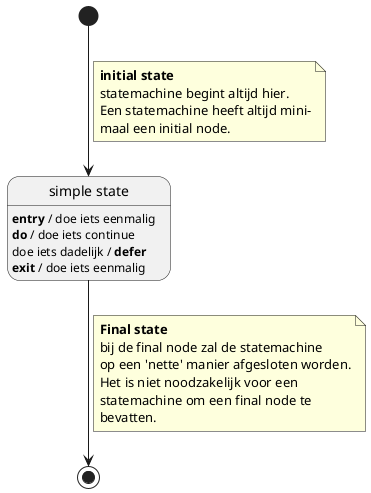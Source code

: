 @startuml
'https://plantuml.com/state-diagram

state s1 as "simple state"{
    s1 : **entry** / doe iets eenmalig
    s1 : **do** / doe iets continue
    s1 : doe iets dadelijk / **defer**
    s1 : **exit** / doe iets eenmalig
}


[*] --> s1
note on link
    **initial state**
    statemachine begint altijd hier.
    Een statemachine heeft altijd mini-
    maal een initial node.
end note
s1 --> [*]
note on link
    **Final state**
    bij de final node zal de statemachine
    op een 'nette' manier afgesloten worden.
    Het is niet noodzakelijk voor een
    statemachine om een final node te
    bevatten.
end note

@enduml